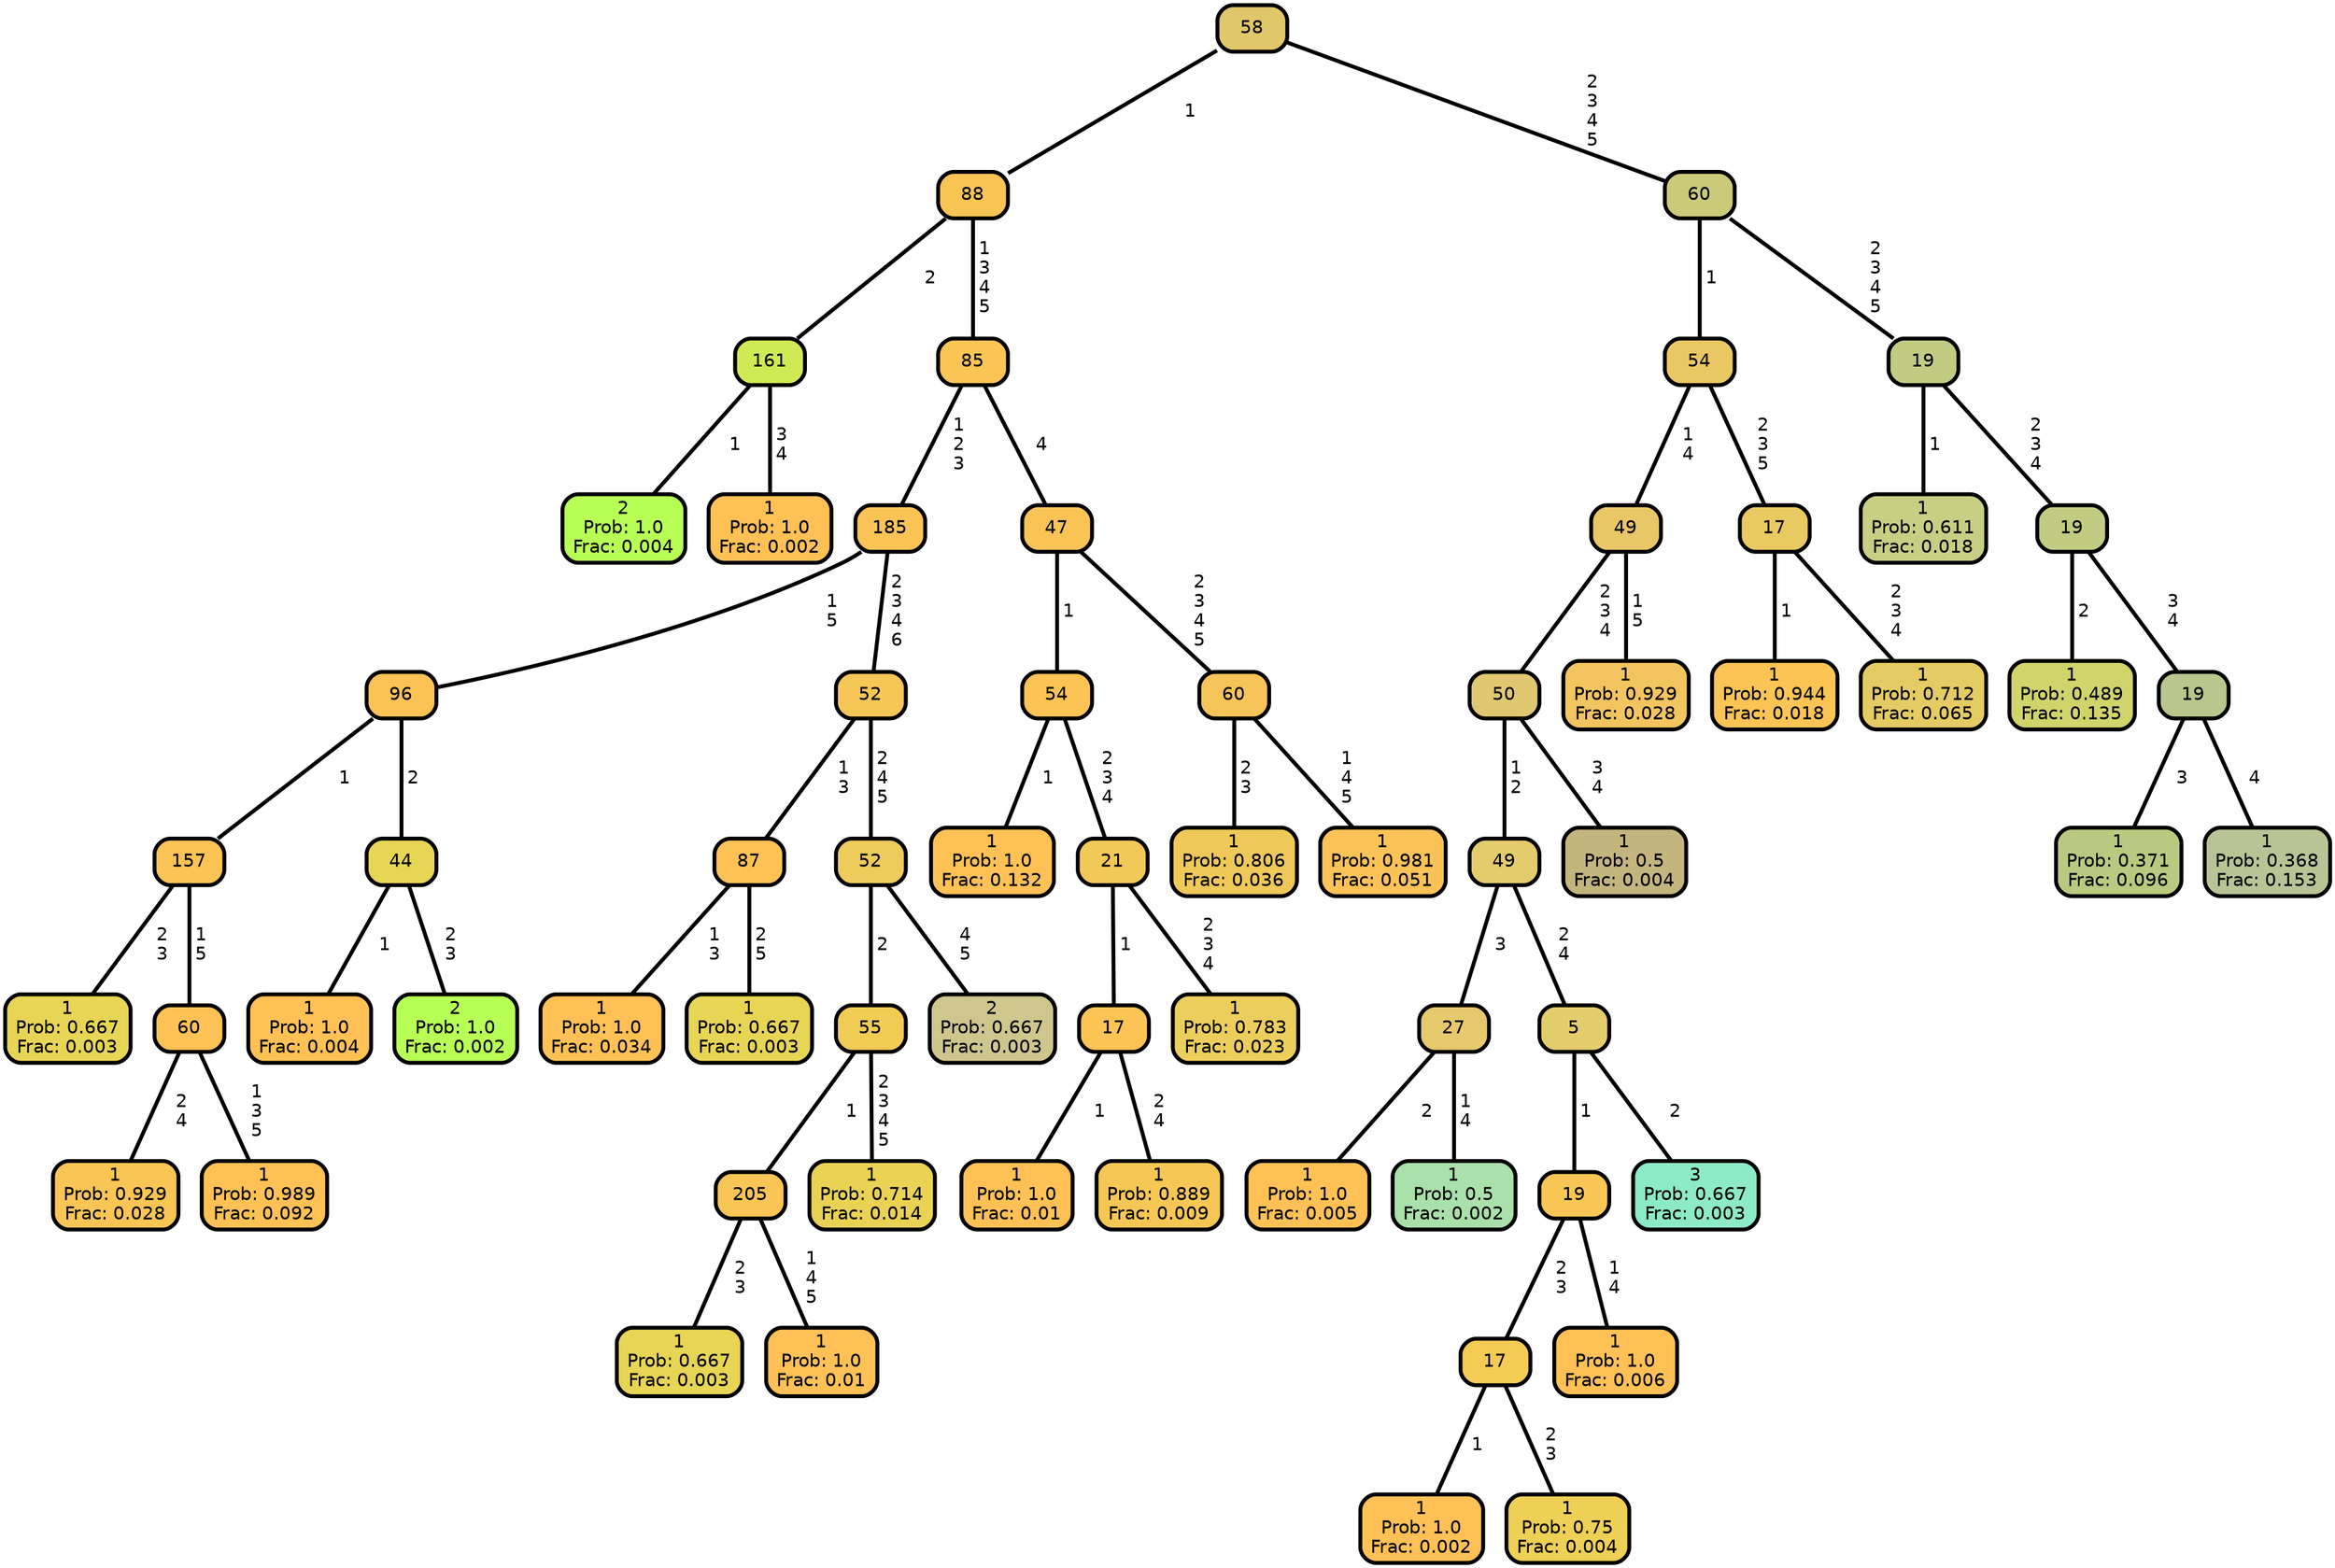 graph Tree {
node [shape=box, style="filled, rounded",color="black",penwidth="3",fontcolor="black",                 fontname=helvetica] ;
graph [ranksep="0 equally", splines=straight,                 bgcolor=transparent, dpi=200] ;
edge [fontname=helvetica, color=black] ;
0 [label="2
Prob: 1.0
Frac: 0.004", fillcolor="#b8ff55"] ;
1 [label="161", fillcolor="#cfea55"] ;
2 [label="1
Prob: 1.0
Frac: 0.002", fillcolor="#ffc155"] ;
3 [label="88", fillcolor="#f9c456"] ;
4 [label="1
Prob: 0.667
Frac: 0.003", fillcolor="#e7d555"] ;
5 [label="157", fillcolor="#fcc355"] ;
6 [label="1
Prob: 0.929
Frac: 0.028", fillcolor="#f9c555"] ;
7 [label="60", fillcolor="#fdc255"] ;
8 [label="1
Prob: 0.989
Frac: 0.092", fillcolor="#fec155"] ;
9 [label="96", fillcolor="#fbc355"] ;
10 [label="1
Prob: 1.0
Frac: 0.004", fillcolor="#ffc155"] ;
11 [label="44", fillcolor="#e7d555"] ;
12 [label="2
Prob: 1.0
Frac: 0.002", fillcolor="#b8ff55"] ;
13 [label="185", fillcolor="#f9c455"] ;
14 [label="1
Prob: 1.0
Frac: 0.034", fillcolor="#ffc155"] ;
15 [label="87", fillcolor="#fdc255"] ;
16 [label="1
Prob: 0.667
Frac: 0.003", fillcolor="#e7d555"] ;
17 [label="52", fillcolor="#f6c657"] ;
18 [label="1
Prob: 0.667
Frac: 0.003", fillcolor="#e7d555"] ;
19 [label="205", fillcolor="#f9c555"] ;
20 [label="1
Prob: 1.0
Frac: 0.01", fillcolor="#ffc155"] ;
21 [label="55", fillcolor="#f1cc55"] ;
22 [label="1
Prob: 0.714
Frac: 0.014", fillcolor="#ead255"] ;
23 [label="52", fillcolor="#eecb5a"] ;
24 [label="2
Prob: 0.667
Frac: 0.003", fillcolor="#cfc68d"] ;
25 [label="85", fillcolor="#fac456"] ;
26 [label="1
Prob: 1.0
Frac: 0.132", fillcolor="#ffc155"] ;
27 [label="54", fillcolor="#fcc355"] ;
28 [label="1
Prob: 1.0
Frac: 0.01", fillcolor="#ffc155"] ;
29 [label="17", fillcolor="#fbc455"] ;
30 [label="1
Prob: 0.889
Frac: 0.009", fillcolor="#f7c755"] ;
31 [label="21", fillcolor="#f2c959"] ;
32 [label="1
Prob: 0.783
Frac: 0.023", fillcolor="#ebce5c"] ;
33 [label="47", fillcolor="#fac356"] ;
34 [label="1
Prob: 0.806
Frac: 0.036", fillcolor="#eec859"] ;
35 [label="60", fillcolor="#f6c458"] ;
36 [label="1
Prob: 0.981
Frac: 0.051", fillcolor="#fbc258"] ;
37 [label="58", fillcolor="#e0c769"] ;
38 [label="1
Prob: 1.0
Frac: 0.005", fillcolor="#ffc155"] ;
39 [label="27", fillcolor="#e6c96d"] ;
40 [label="1
Prob: 0.5
Frac: 0.002", fillcolor="#aae0aa"] ;
41 [label="49", fillcolor="#e4cc6c"] ;
42 [label="1
Prob: 1.0
Frac: 0.002", fillcolor="#ffc155"] ;
43 [label="17", fillcolor="#f3cb55"] ;
44 [label="1
Prob: 0.75
Frac: 0.004", fillcolor="#edd055"] ;
45 [label="19", fillcolor="#f9c655"] ;
46 [label="1
Prob: 1.0
Frac: 0.006", fillcolor="#ffc155"] ;
47 [label="5", fillcolor="#e3cd6b"] ;
48 [label="3
Prob: 0.667
Frac: 0.003", fillcolor="#8deac6"] ;
49 [label="50", fillcolor="#dfc86f"] ;
50 [label="1
Prob: 0.5
Frac: 0.004", fillcolor="#c4b57f"] ;
51 [label="49", fillcolor="#e9c767"] ;
52 [label="1
Prob: 0.929
Frac: 0.028", fillcolor="#f2c561"] ;
53 [label="54", fillcolor="#e9c863"] ;
54 [label="1
Prob: 0.944
Frac: 0.018", fillcolor="#fbc455"] ;
55 [label="17", fillcolor="#e9c961"] ;
56 [label="1
Prob: 0.712
Frac: 0.065", fillcolor="#e4cb64"] ;
57 [label="60", fillcolor="#cbca7a"] ;
58 [label="1
Prob: 0.611
Frac: 0.018", fillcolor="#c8cf84"] ;
59 [label="19", fillcolor="#c1cb82"] ;
60 [label="1
Prob: 0.489
Frac: 0.135", fillcolor="#d0d46b"] ;
61 [label="19", fillcolor="#c1cb82"] ;
62 [label="1
Prob: 0.371
Frac: 0.096", fillcolor="#b9ca80"] ;
63 [label="19", fillcolor="#b9c68e"] ;
64 [label="1
Prob: 0.368
Frac: 0.153", fillcolor="#b9c496"] ;
1 -- 0 [label=" 1",penwidth=3] ;
1 -- 2 [label=" 3\n 4",penwidth=3] ;
3 -- 1 [label=" 2",penwidth=3] ;
3 -- 25 [label=" 1\n 3\n 4\n 5",penwidth=3] ;
5 -- 4 [label=" 2\n 3",penwidth=3] ;
5 -- 7 [label=" 1\n 5",penwidth=3] ;
7 -- 6 [label=" 2\n 4",penwidth=3] ;
7 -- 8 [label=" 1\n 3\n 5",penwidth=3] ;
9 -- 5 [label=" 1",penwidth=3] ;
9 -- 11 [label=" 2",penwidth=3] ;
11 -- 10 [label=" 1",penwidth=3] ;
11 -- 12 [label=" 2\n 3",penwidth=3] ;
13 -- 9 [label=" 1\n 5",penwidth=3] ;
13 -- 17 [label=" 2\n 3\n 4\n 6",penwidth=3] ;
15 -- 14 [label=" 1\n 3",penwidth=3] ;
15 -- 16 [label=" 2\n 5",penwidth=3] ;
17 -- 15 [label=" 1\n 3",penwidth=3] ;
17 -- 23 [label=" 2\n 4\n 5",penwidth=3] ;
19 -- 18 [label=" 2\n 3",penwidth=3] ;
19 -- 20 [label=" 1\n 4\n 5",penwidth=3] ;
21 -- 19 [label=" 1",penwidth=3] ;
21 -- 22 [label=" 2\n 3\n 4\n 5",penwidth=3] ;
23 -- 21 [label=" 2",penwidth=3] ;
23 -- 24 [label=" 4\n 5",penwidth=3] ;
25 -- 13 [label=" 1\n 2\n 3",penwidth=3] ;
25 -- 33 [label=" 4",penwidth=3] ;
27 -- 26 [label=" 1",penwidth=3] ;
27 -- 31 [label=" 2\n 3\n 4",penwidth=3] ;
29 -- 28 [label=" 1",penwidth=3] ;
29 -- 30 [label=" 2\n 4",penwidth=3] ;
31 -- 29 [label=" 1",penwidth=3] ;
31 -- 32 [label=" 2\n 3\n 4",penwidth=3] ;
33 -- 27 [label=" 1",penwidth=3] ;
33 -- 35 [label=" 2\n 3\n 4\n 5",penwidth=3] ;
35 -- 34 [label=" 2\n 3",penwidth=3] ;
35 -- 36 [label=" 1\n 4\n 5",penwidth=3] ;
37 -- 3 [label=" 1",penwidth=3] ;
37 -- 57 [label=" 2\n 3\n 4\n 5",penwidth=3] ;
39 -- 38 [label=" 2",penwidth=3] ;
39 -- 40 [label=" 1\n 4",penwidth=3] ;
41 -- 39 [label=" 3",penwidth=3] ;
41 -- 47 [label=" 2\n 4",penwidth=3] ;
43 -- 42 [label=" 1",penwidth=3] ;
43 -- 44 [label=" 2\n 3",penwidth=3] ;
45 -- 43 [label=" 2\n 3",penwidth=3] ;
45 -- 46 [label=" 1\n 4",penwidth=3] ;
47 -- 45 [label=" 1",penwidth=3] ;
47 -- 48 [label=" 2",penwidth=3] ;
49 -- 41 [label=" 1\n 2",penwidth=3] ;
49 -- 50 [label=" 3\n 4",penwidth=3] ;
51 -- 49 [label=" 2\n 3\n 4",penwidth=3] ;
51 -- 52 [label=" 1\n 5",penwidth=3] ;
53 -- 51 [label=" 1\n 4",penwidth=3] ;
53 -- 55 [label=" 2\n 3\n 5",penwidth=3] ;
55 -- 54 [label=" 1",penwidth=3] ;
55 -- 56 [label=" 2\n 3\n 4",penwidth=3] ;
57 -- 53 [label=" 1",penwidth=3] ;
57 -- 59 [label=" 2\n 3\n 4\n 5",penwidth=3] ;
59 -- 58 [label=" 1",penwidth=3] ;
59 -- 61 [label=" 2\n 3\n 4",penwidth=3] ;
61 -- 60 [label=" 2",penwidth=3] ;
61 -- 63 [label=" 3\n 4",penwidth=3] ;
63 -- 62 [label=" 3",penwidth=3] ;
63 -- 64 [label=" 4",penwidth=3] ;
{rank = same;}}
